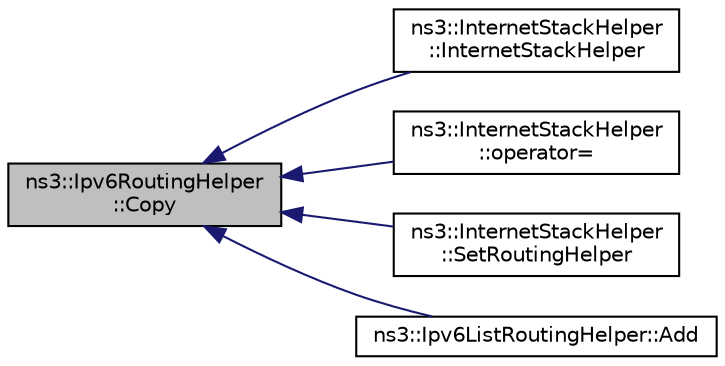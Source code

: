 digraph "ns3::Ipv6RoutingHelper::Copy"
{
  edge [fontname="Helvetica",fontsize="10",labelfontname="Helvetica",labelfontsize="10"];
  node [fontname="Helvetica",fontsize="10",shape=record];
  rankdir="LR";
  Node1 [label="ns3::Ipv6RoutingHelper\l::Copy",height=0.2,width=0.4,color="black", fillcolor="grey75", style="filled", fontcolor="black"];
  Node1 -> Node2 [dir="back",color="midnightblue",fontsize="10",style="solid"];
  Node2 [label="ns3::InternetStackHelper\l::InternetStackHelper",height=0.2,width=0.4,color="black", fillcolor="white", style="filled",URL="$da/d33/classns3_1_1InternetStackHelper.html#a97777d2bdd2c8616cee38a2808231aab",tooltip="Copy constructor. "];
  Node1 -> Node3 [dir="back",color="midnightblue",fontsize="10",style="solid"];
  Node3 [label="ns3::InternetStackHelper\l::operator=",height=0.2,width=0.4,color="black", fillcolor="white", style="filled",URL="$da/d33/classns3_1_1InternetStackHelper.html#abcbbffe4bb2c8dcfb8ffc495c5ebaba9",tooltip="Copy constructor. "];
  Node1 -> Node4 [dir="back",color="midnightblue",fontsize="10",style="solid"];
  Node4 [label="ns3::InternetStackHelper\l::SetRoutingHelper",height=0.2,width=0.4,color="black", fillcolor="white", style="filled",URL="$da/d33/classns3_1_1InternetStackHelper.html#af3b2b9f74fdf4aa20317a8996564921a",tooltip="Set IPv6 routing helper. "];
  Node1 -> Node5 [dir="back",color="midnightblue",fontsize="10",style="solid"];
  Node5 [label="ns3::Ipv6ListRoutingHelper::Add",height=0.2,width=0.4,color="black", fillcolor="white", style="filled",URL="$d6/db6/classns3_1_1Ipv6ListRoutingHelper.html#a6b186b17c8a21b009525dbb32a5b9d84"];
}

